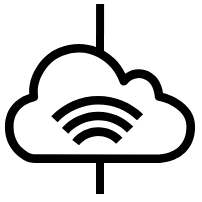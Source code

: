 <mxfile version="24.7.17">
  <diagram name="Page-1" id="cgIUV_sjc2QQ59vmzXb7">
    <mxGraphModel dx="220" dy="131" grid="1" gridSize="10" guides="1" tooltips="1" connect="1" arrows="1" fold="1" page="1" pageScale="1" pageWidth="100" pageHeight="100" math="0" shadow="0">
      <root>
        <mxCell id="0" />
        <mxCell id="1" parent="0" />
        <mxCell id="fGCbhszmDPp74XoQoMhm-11" style="edgeStyle=orthogonalEdgeStyle;curved=0;rounded=0;orthogonalLoop=1;jettySize=auto;html=1;endArrow=none;endFill=0;strokeWidth=4;strokeColor=#000000;" edge="1" parent="1">
          <mxGeometry relative="1" as="geometry">
            <mxPoint x="50" y="27" as="targetPoint" />
            <mxPoint x="50.05" y="2" as="sourcePoint" />
          </mxGeometry>
        </mxCell>
        <mxCell id="fGCbhszmDPp74XoQoMhm-10" style="edgeStyle=orthogonalEdgeStyle;curved=1;rounded=0;orthogonalLoop=1;jettySize=auto;html=1;endArrow=none;endFill=0;strokeWidth=4;strokeColor=#000000;" edge="1" parent="1">
          <mxGeometry relative="1" as="geometry">
            <mxPoint x="50" y="97" as="targetPoint" />
            <mxPoint x="50" y="79" as="sourcePoint" />
          </mxGeometry>
        </mxCell>
        <mxCell id="fGCbhszmDPp74XoQoMhm-6" value="" style="sketch=0;outlineConnect=0;fontColor=#232F3E;gradientColor=none;fillColor=#000000;strokeColor=none;dashed=0;verticalLabelPosition=bottom;verticalAlign=top;align=center;html=1;fontSize=12;fontStyle=0;aspect=fixed;pointerEvents=1;shape=mxgraph.aws4.internet_alt1;" vertex="1" parent="1">
          <mxGeometry y="20" width="100" height="61.53" as="geometry" />
        </mxCell>
      </root>
    </mxGraphModel>
  </diagram>
</mxfile>
